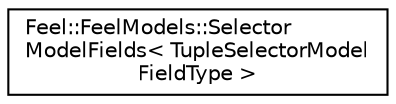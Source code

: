 digraph "Graphical Class Hierarchy"
{
 // LATEX_PDF_SIZE
  edge [fontname="Helvetica",fontsize="10",labelfontname="Helvetica",labelfontsize="10"];
  node [fontname="Helvetica",fontsize="10",shape=record];
  rankdir="LR";
  Node0 [label="Feel::FeelModels::Selector\lModelFields\< TupleSelectorModel\lFieldType \>",height=0.2,width=0.4,color="black", fillcolor="white", style="filled",URL="$classFeel_1_1FeelModels_1_1SelectorModelFields.html",tooltip=" "];
}
